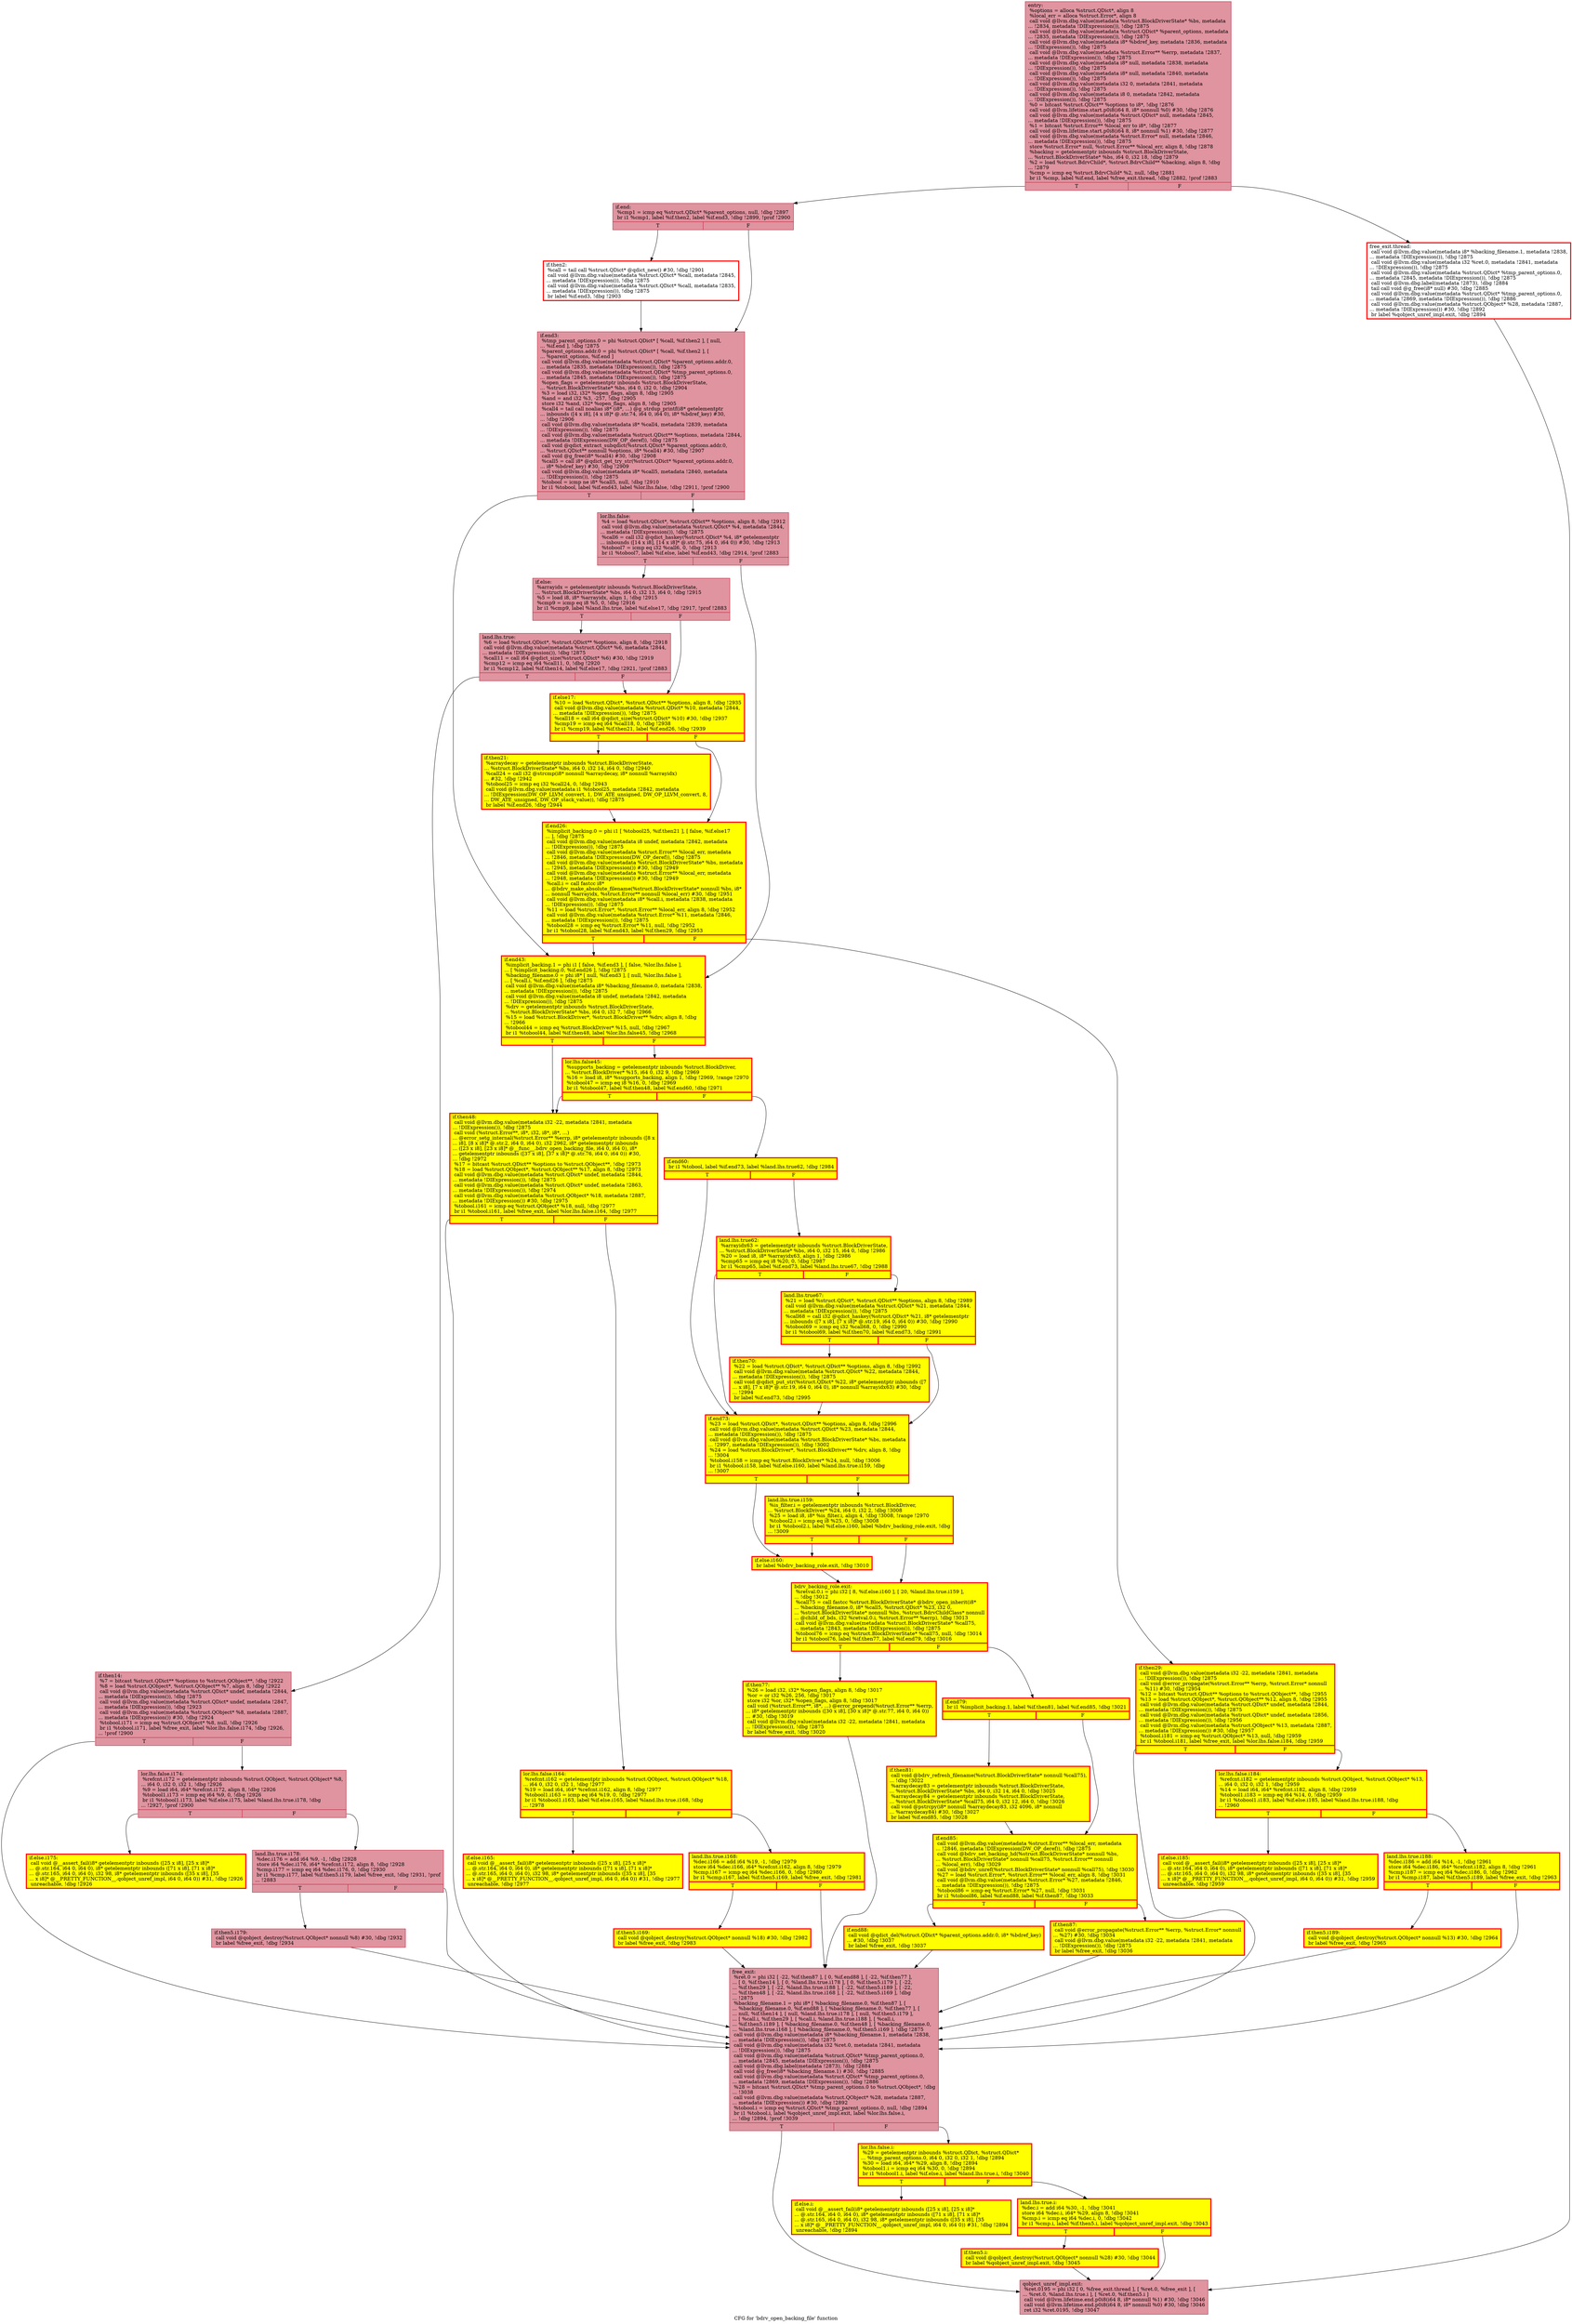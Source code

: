 digraph "CFG for 'bdrv_open_backing_file' function" {
	label="CFG for 'bdrv_open_backing_file' function";

	Node0x55906e3c7a10 [shape=record,color="#b70d28ff", style=filled, fillcolor="#b70d2870",label="{entry:\l  %options = alloca %struct.QDict*, align 8\l  %local_err = alloca %struct.Error*, align 8\l  call void @llvm.dbg.value(metadata %struct.BlockDriverState* %bs, metadata\l... !2834, metadata !DIExpression()), !dbg !2875\l  call void @llvm.dbg.value(metadata %struct.QDict* %parent_options, metadata\l... !2835, metadata !DIExpression()), !dbg !2875\l  call void @llvm.dbg.value(metadata i8* %bdref_key, metadata !2836, metadata\l... !DIExpression()), !dbg !2875\l  call void @llvm.dbg.value(metadata %struct.Error** %errp, metadata !2837,\l... metadata !DIExpression()), !dbg !2875\l  call void @llvm.dbg.value(metadata i8* null, metadata !2838, metadata\l... !DIExpression()), !dbg !2875\l  call void @llvm.dbg.value(metadata i8* null, metadata !2840, metadata\l... !DIExpression()), !dbg !2875\l  call void @llvm.dbg.value(metadata i32 0, metadata !2841, metadata\l... !DIExpression()), !dbg !2875\l  call void @llvm.dbg.value(metadata i8 0, metadata !2842, metadata\l... !DIExpression()), !dbg !2875\l  %0 = bitcast %struct.QDict** %options to i8*, !dbg !2876\l  call void @llvm.lifetime.start.p0i8(i64 8, i8* nonnull %0) #30, !dbg !2876\l  call void @llvm.dbg.value(metadata %struct.QDict* null, metadata !2845,\l... metadata !DIExpression()), !dbg !2875\l  %1 = bitcast %struct.Error** %local_err to i8*, !dbg !2877\l  call void @llvm.lifetime.start.p0i8(i64 8, i8* nonnull %1) #30, !dbg !2877\l  call void @llvm.dbg.value(metadata %struct.Error* null, metadata !2846,\l... metadata !DIExpression()), !dbg !2875\l  store %struct.Error* null, %struct.Error** %local_err, align 8, !dbg !2878\l  %backing = getelementptr inbounds %struct.BlockDriverState,\l... %struct.BlockDriverState* %bs, i64 0, i32 18, !dbg !2879\l  %2 = load %struct.BdrvChild*, %struct.BdrvChild** %backing, align 8, !dbg\l... !2879\l  %cmp = icmp eq %struct.BdrvChild* %2, null, !dbg !2881\l  br i1 %cmp, label %if.end, label %free_exit.thread, !dbg !2882, !prof !2883\l|{<s0>T|<s1>F}}"];
	Node0x55906e3c7a10:s0 -> Node0x55906e2d4330;
	Node0x55906e3c7a10:s1 -> Node0x55906e890fa0;
	Node0x55906e890fa0 [shape=record,penwidth=3.0, color="red",label="{free_exit.thread:                                 \l  call void @llvm.dbg.value(metadata i8* %backing_filename.1, metadata !2838,\l... metadata !DIExpression()), !dbg !2875\l  call void @llvm.dbg.value(metadata i32 %ret.0, metadata !2841, metadata\l... !DIExpression()), !dbg !2875\l  call void @llvm.dbg.value(metadata %struct.QDict* %tmp_parent_options.0,\l... metadata !2845, metadata !DIExpression()), !dbg !2875\l  call void @llvm.dbg.label(metadata !2873), !dbg !2884\l  tail call void @g_free(i8* null) #30, !dbg !2885\l  call void @llvm.dbg.value(metadata %struct.QDict* %tmp_parent_options.0,\l... metadata !2869, metadata !DIExpression()), !dbg !2886\l  call void @llvm.dbg.value(metadata %struct.QObject* %28, metadata !2887,\l... metadata !DIExpression()) #30, !dbg !2892\l  br label %qobject_unref_impl.exit, !dbg !2894\l}"];
	Node0x55906e890fa0 -> Node0x55906e3c90e0;
	Node0x55906e2d4330 [shape=record,color="#b70d28ff", style=filled, fillcolor="#b70d2870",label="{if.end:                                           \l  %cmp1 = icmp eq %struct.QDict* %parent_options, null, !dbg !2897\l  br i1 %cmp1, label %if.then2, label %if.end3, !dbg !2899, !prof !2900\l|{<s0>T|<s1>F}}"];
	Node0x55906e2d4330:s0 -> Node0x55906e3d17f0;
	Node0x55906e2d4330:s1 -> Node0x55906e3d1840;
	Node0x55906e3d17f0 [shape=record,penwidth=3.0, color="red",label="{if.then2:                                         \l  %call = tail call %struct.QDict* @qdict_new() #30, !dbg !2901\l  call void @llvm.dbg.value(metadata %struct.QDict* %call, metadata !2845,\l... metadata !DIExpression()), !dbg !2875\l  call void @llvm.dbg.value(metadata %struct.QDict* %call, metadata !2835,\l... metadata !DIExpression()), !dbg !2875\l  br label %if.end3, !dbg !2903\l}"];
	Node0x55906e3d17f0 -> Node0x55906e3d1840;
	Node0x55906e3d1840 [shape=record,color="#b70d28ff", style=filled, fillcolor="#b70d2870",label="{if.end3:                                          \l  %tmp_parent_options.0 = phi %struct.QDict* [ %call, %if.then2 ], [ null,\l... %if.end ], !dbg !2875\l  %parent_options.addr.0 = phi %struct.QDict* [ %call, %if.then2 ], [\l... %parent_options, %if.end ]\l  call void @llvm.dbg.value(metadata %struct.QDict* %parent_options.addr.0,\l... metadata !2835, metadata !DIExpression()), !dbg !2875\l  call void @llvm.dbg.value(metadata %struct.QDict* %tmp_parent_options.0,\l... metadata !2845, metadata !DIExpression()), !dbg !2875\l  %open_flags = getelementptr inbounds %struct.BlockDriverState,\l... %struct.BlockDriverState* %bs, i64 0, i32 0, !dbg !2904\l  %3 = load i32, i32* %open_flags, align 8, !dbg !2905\l  %and = and i32 %3, -257, !dbg !2905\l  store i32 %and, i32* %open_flags, align 8, !dbg !2905\l  %call4 = tail call noalias i8* (i8*, ...) @g_strdup_printf(i8* getelementptr\l... inbounds ([4 x i8], [4 x i8]* @.str.74, i64 0, i64 0), i8* %bdref_key) #30,\l... !dbg !2906\l  call void @llvm.dbg.value(metadata i8* %call4, metadata !2839, metadata\l... !DIExpression()), !dbg !2875\l  call void @llvm.dbg.value(metadata %struct.QDict** %options, metadata !2844,\l... metadata !DIExpression(DW_OP_deref)), !dbg !2875\l  call void @qdict_extract_subqdict(%struct.QDict* %parent_options.addr.0,\l... %struct.QDict** nonnull %options, i8* %call4) #30, !dbg !2907\l  call void @g_free(i8* %call4) #30, !dbg !2908\l  %call5 = call i8* @qdict_get_try_str(%struct.QDict* %parent_options.addr.0,\l... i8* %bdref_key) #30, !dbg !2909\l  call void @llvm.dbg.value(metadata i8* %call5, metadata !2840, metadata\l... !DIExpression()), !dbg !2875\l  %tobool = icmp ne i8* %call5, null, !dbg !2910\l  br i1 %tobool, label %if.end43, label %lor.lhs.false, !dbg !2911, !prof !2900\l|{<s0>T|<s1>F}}"];
	Node0x55906e3d1840:s0 -> Node0x55906e3d4170;
	Node0x55906e3d1840:s1 -> Node0x55906e3d4210;
	Node0x55906e3d4210 [shape=record,color="#b70d28ff", style=filled, fillcolor="#b70d2870",label="{lor.lhs.false:                                    \l  %4 = load %struct.QDict*, %struct.QDict** %options, align 8, !dbg !2912\l  call void @llvm.dbg.value(metadata %struct.QDict* %4, metadata !2844,\l... metadata !DIExpression()), !dbg !2875\l  %call6 = call i32 @qdict_haskey(%struct.QDict* %4, i8* getelementptr\l... inbounds ([14 x i8], [14 x i8]* @.str.75, i64 0, i64 0)) #30, !dbg !2913\l  %tobool7 = icmp eq i32 %call6, 0, !dbg !2913\l  br i1 %tobool7, label %if.else, label %if.end43, !dbg !2914, !prof !2883\l|{<s0>T|<s1>F}}"];
	Node0x55906e3d4210:s0 -> Node0x55906e3d41c0;
	Node0x55906e3d4210:s1 -> Node0x55906e3d4170;
	Node0x55906e3d41c0 [shape=record,color="#b70d28ff", style=filled, fillcolor="#b70d2870",label="{if.else:                                          \l  %arrayidx = getelementptr inbounds %struct.BlockDriverState,\l... %struct.BlockDriverState* %bs, i64 0, i32 13, i64 0, !dbg !2915\l  %5 = load i8, i8* %arrayidx, align 1, !dbg !2915\l  %cmp9 = icmp eq i8 %5, 0, !dbg !2916\l  br i1 %cmp9, label %land.lhs.true, label %if.else17, !dbg !2917, !prof !2883\l|{<s0>T|<s1>F}}"];
	Node0x55906e3d41c0:s0 -> Node0x55906e3d46a0;
	Node0x55906e3d41c0:s1 -> Node0x55906e3d4fe0;
	Node0x55906e3d46a0 [shape=record,color="#b70d28ff", style=filled, fillcolor="#b70d2870",label="{land.lhs.true:                                    \l  %6 = load %struct.QDict*, %struct.QDict** %options, align 8, !dbg !2918\l  call void @llvm.dbg.value(metadata %struct.QDict* %6, metadata !2844,\l... metadata !DIExpression()), !dbg !2875\l  %call11 = call i64 @qdict_size(%struct.QDict* %6) #30, !dbg !2919\l  %cmp12 = icmp eq i64 %call11, 0, !dbg !2920\l  br i1 %cmp12, label %if.then14, label %if.else17, !dbg !2921, !prof !2883\l|{<s0>T|<s1>F}}"];
	Node0x55906e3d46a0:s0 -> Node0x55906e3d4f40;
	Node0x55906e3d46a0:s1 -> Node0x55906e3d4fe0;
	Node0x55906e3d4f40 [shape=record,color="#b70d28ff", style=filled, fillcolor="#b70d2870",label="{if.then14:                                        \l  %7 = bitcast %struct.QDict** %options to %struct.QObject**, !dbg !2922\l  %8 = load %struct.QObject*, %struct.QObject** %7, align 8, !dbg !2922\l  call void @llvm.dbg.value(metadata %struct.QDict* undef, metadata !2844,\l... metadata !DIExpression()), !dbg !2875\l  call void @llvm.dbg.value(metadata %struct.QDict* undef, metadata !2847,\l... metadata !DIExpression()), !dbg !2923\l  call void @llvm.dbg.value(metadata %struct.QObject* %8, metadata !2887,\l... metadata !DIExpression()) #30, !dbg !2924\l  %tobool.i171 = icmp eq %struct.QObject* %8, null, !dbg !2926\l  br i1 %tobool.i171, label %free_exit, label %lor.lhs.false.i174, !dbg !2926,\l... !prof !2900\l|{<s0>T|<s1>F}}"];
	Node0x55906e3d4f40:s0 -> Node0x55906e3d1640;
	Node0x55906e3d4f40:s1 -> Node0x55906e876480;
	Node0x55906e876480 [shape=record,color="#b70d28ff", style=filled, fillcolor="#b70d2870",label="{lor.lhs.false.i174:                               \l  %refcnt.i172 = getelementptr inbounds %struct.QObject, %struct.QObject* %8,\l... i64 0, i32 0, i32 1, !dbg !2926\l  %9 = load i64, i64* %refcnt.i172, align 8, !dbg !2926\l  %tobool1.i173 = icmp eq i64 %9, 0, !dbg !2926\l  br i1 %tobool1.i173, label %if.else.i175, label %land.lhs.true.i178, !dbg\l... !2927, !prof !2900\l|{<s0>T|<s1>F}}"];
	Node0x55906e876480:s0 -> Node0x55906e503a80;
	Node0x55906e876480:s1 -> Node0x55906e6379d0;
	Node0x55906e503a80 [shape=record,penwidth=3.0, style="filled", color="red", fillcolor="yellow",label="{if.else.i175:                                     \l  call void @__assert_fail(i8* getelementptr inbounds ([25 x i8], [25 x i8]*\l... @.str.164, i64 0, i64 0), i8* getelementptr inbounds ([71 x i8], [71 x i8]*\l... @.str.165, i64 0, i64 0), i32 98, i8* getelementptr inbounds ([35 x i8], [35\l... x i8]* @__PRETTY_FUNCTION__.qobject_unref_impl, i64 0, i64 0)) #31, !dbg !2926\l  unreachable, !dbg !2926\l}"];
	Node0x55906e6379d0 [shape=record,color="#b70d28ff", style=filled, fillcolor="#b70d2870",label="{land.lhs.true.i178:                               \l  %dec.i176 = add i64 %9, -1, !dbg !2928\l  store i64 %dec.i176, i64* %refcnt.i172, align 8, !dbg !2928\l  %cmp.i177 = icmp eq i64 %dec.i176, 0, !dbg !2930\l  br i1 %cmp.i177, label %if.then5.i179, label %free_exit, !dbg !2931, !prof\l... !2883\l|{<s0>T|<s1>F}}"];
	Node0x55906e6379d0:s0 -> Node0x55906e452bd0;
	Node0x55906e6379d0:s1 -> Node0x55906e3d1640;
	Node0x55906e452bd0 [shape=record,color="#b70d28ff", style=filled, fillcolor="#b70d2870",label="{if.then5.i179:                                    \l  call void @qobject_destroy(%struct.QObject* nonnull %8) #30, !dbg !2932\l  br label %free_exit, !dbg !2934\l}"];
	Node0x55906e452bd0 -> Node0x55906e3d1640;
	Node0x55906e3d4fe0 [shape=record,penwidth=3.0, style="filled", color="red", fillcolor="yellow",label="{if.else17:                                        \l  %10 = load %struct.QDict*, %struct.QDict** %options, align 8, !dbg !2935\l  call void @llvm.dbg.value(metadata %struct.QDict* %10, metadata !2844,\l... metadata !DIExpression()), !dbg !2875\l  %call18 = call i64 @qdict_size(%struct.QDict* %10) #30, !dbg !2937\l  %cmp19 = icmp eq i64 %call18, 0, !dbg !2938\l  br i1 %cmp19, label %if.then21, label %if.end26, !dbg !2939\l|{<s0>T|<s1>F}}"];
	Node0x55906e3d4fe0:s0 -> Node0x55906e2c72f0;
	Node0x55906e3d4fe0:s1 -> Node0x55906e2c7340;
	Node0x55906e2c72f0 [shape=record,penwidth=3.0, style="filled", color="red", fillcolor="yellow",label="{if.then21:                                        \l  %arraydecay = getelementptr inbounds %struct.BlockDriverState,\l... %struct.BlockDriverState* %bs, i64 0, i32 14, i64 0, !dbg !2940\l  %call24 = call i32 @strcmp(i8* nonnull %arraydecay, i8* nonnull %arrayidx)\l... #32, !dbg !2942\l  %tobool25 = icmp eq i32 %call24, 0, !dbg !2943\l  call void @llvm.dbg.value(metadata i1 %tobool25, metadata !2842, metadata\l... !DIExpression(DW_OP_LLVM_convert, 1, DW_ATE_unsigned, DW_OP_LLVM_convert, 8,\l... DW_ATE_unsigned, DW_OP_stack_value)), !dbg !2875\l  br label %if.end26, !dbg !2944\l}"];
	Node0x55906e2c72f0 -> Node0x55906e2c7340;
	Node0x55906e2c7340 [shape=record,penwidth=3.0, style="filled", color="red", fillcolor="yellow",label="{if.end26:                                         \l  %implicit_backing.0 = phi i1 [ %tobool25, %if.then21 ], [ false, %if.else17\l... ], !dbg !2875\l  call void @llvm.dbg.value(metadata i8 undef, metadata !2842, metadata\l... !DIExpression()), !dbg !2875\l  call void @llvm.dbg.value(metadata %struct.Error** %local_err, metadata\l... !2846, metadata !DIExpression(DW_OP_deref)), !dbg !2875\l  call void @llvm.dbg.value(metadata %struct.BlockDriverState* %bs, metadata\l... !2945, metadata !DIExpression()) #30, !dbg !2949\l  call void @llvm.dbg.value(metadata %struct.Error** %local_err, metadata\l... !2948, metadata !DIExpression()) #30, !dbg !2949\l  %call.i = call fastcc i8*\l... @bdrv_make_absolute_filename(%struct.BlockDriverState* nonnull %bs, i8*\l... nonnull %arrayidx, %struct.Error** nonnull %local_err) #30, !dbg !2951\l  call void @llvm.dbg.value(metadata i8* %call.i, metadata !2838, metadata\l... !DIExpression()), !dbg !2875\l  %11 = load %struct.Error*, %struct.Error** %local_err, align 8, !dbg !2952\l  call void @llvm.dbg.value(metadata %struct.Error* %11, metadata !2846,\l... metadata !DIExpression()), !dbg !2875\l  %tobool28 = icmp eq %struct.Error* %11, null, !dbg !2952\l  br i1 %tobool28, label %if.end43, label %if.then29, !dbg !2953\l|{<s0>T|<s1>F}}"];
	Node0x55906e2c7340:s0 -> Node0x55906e3d4170;
	Node0x55906e2c7340:s1 -> Node0x55906e2c8600;
	Node0x55906e2c8600 [shape=record,penwidth=3.0, style="filled", color="red", fillcolor="yellow",label="{if.then29:                                        \l  call void @llvm.dbg.value(metadata i32 -22, metadata !2841, metadata\l... !DIExpression()), !dbg !2875\l  call void @error_propagate(%struct.Error** %errp, %struct.Error* nonnull\l... %11) #30, !dbg !2954\l  %12 = bitcast %struct.QDict** %options to %struct.QObject**, !dbg !2955\l  %13 = load %struct.QObject*, %struct.QObject** %12, align 8, !dbg !2955\l  call void @llvm.dbg.value(metadata %struct.QDict* undef, metadata !2844,\l... metadata !DIExpression()), !dbg !2875\l  call void @llvm.dbg.value(metadata %struct.QDict* undef, metadata !2856,\l... metadata !DIExpression()), !dbg !2956\l  call void @llvm.dbg.value(metadata %struct.QObject* %13, metadata !2887,\l... metadata !DIExpression()) #30, !dbg !2957\l  %tobool.i181 = icmp eq %struct.QObject* %13, null, !dbg !2959\l  br i1 %tobool.i181, label %free_exit, label %lor.lhs.false.i184, !dbg !2959\l|{<s0>T|<s1>F}}"];
	Node0x55906e2c8600:s0 -> Node0x55906e3d1640;
	Node0x55906e2c8600:s1 -> Node0x55906e732fc0;
	Node0x55906e732fc0 [shape=record,penwidth=3.0, style="filled", color="red", fillcolor="yellow",label="{lor.lhs.false.i184:                               \l  %refcnt.i182 = getelementptr inbounds %struct.QObject, %struct.QObject* %13,\l... i64 0, i32 0, i32 1, !dbg !2959\l  %14 = load i64, i64* %refcnt.i182, align 8, !dbg !2959\l  %tobool1.i183 = icmp eq i64 %14, 0, !dbg !2959\l  br i1 %tobool1.i183, label %if.else.i185, label %land.lhs.true.i188, !dbg\l... !2960\l|{<s0>T|<s1>F}}"];
	Node0x55906e732fc0:s0 -> Node0x55906e700580;
	Node0x55906e732fc0:s1 -> Node0x55906e25a0b0;
	Node0x55906e700580 [shape=record,penwidth=3.0, style="filled", color="red", fillcolor="yellow",label="{if.else.i185:                                     \l  call void @__assert_fail(i8* getelementptr inbounds ([25 x i8], [25 x i8]*\l... @.str.164, i64 0, i64 0), i8* getelementptr inbounds ([71 x i8], [71 x i8]*\l... @.str.165, i64 0, i64 0), i32 98, i8* getelementptr inbounds ([35 x i8], [35\l... x i8]* @__PRETTY_FUNCTION__.qobject_unref_impl, i64 0, i64 0)) #31, !dbg !2959\l  unreachable, !dbg !2959\l}"];
	Node0x55906e25a0b0 [shape=record,penwidth=3.0, style="filled", color="red", fillcolor="yellow",label="{land.lhs.true.i188:                               \l  %dec.i186 = add i64 %14, -1, !dbg !2961\l  store i64 %dec.i186, i64* %refcnt.i182, align 8, !dbg !2961\l  %cmp.i187 = icmp eq i64 %dec.i186, 0, !dbg !2962\l  br i1 %cmp.i187, label %if.then5.i189, label %free_exit, !dbg !2963\l|{<s0>T|<s1>F}}"];
	Node0x55906e25a0b0:s0 -> Node0x55906e62b6c0;
	Node0x55906e25a0b0:s1 -> Node0x55906e3d1640;
	Node0x55906e62b6c0 [shape=record,penwidth=3.0, style="filled", color="red", fillcolor="yellow",label="{if.then5.i189:                                    \l  call void @qobject_destroy(%struct.QObject* nonnull %13) #30, !dbg !2964\l  br label %free_exit, !dbg !2965\l}"];
	Node0x55906e62b6c0 -> Node0x55906e3d1640;
	Node0x55906e3d4170 [shape=record,penwidth=3.0, style="filled", color="red", fillcolor="yellow",label="{if.end43:                                         \l  %implicit_backing.1 = phi i1 [ false, %if.end3 ], [ false, %lor.lhs.false ],\l... [ %implicit_backing.0, %if.end26 ], !dbg !2875\l  %backing_filename.0 = phi i8* [ null, %if.end3 ], [ null, %lor.lhs.false ],\l... [ %call.i, %if.end26 ], !dbg !2875\l  call void @llvm.dbg.value(metadata i8* %backing_filename.0, metadata !2838,\l... metadata !DIExpression()), !dbg !2875\l  call void @llvm.dbg.value(metadata i8 undef, metadata !2842, metadata\l... !DIExpression()), !dbg !2875\l  %drv = getelementptr inbounds %struct.BlockDriverState,\l... %struct.BlockDriverState* %bs, i64 0, i32 7, !dbg !2966\l  %15 = load %struct.BlockDriver*, %struct.BlockDriver** %drv, align 8, !dbg\l... !2966\l  %tobool44 = icmp eq %struct.BlockDriver* %15, null, !dbg !2967\l  br i1 %tobool44, label %if.then48, label %lor.lhs.false45, !dbg !2968\l|{<s0>T|<s1>F}}"];
	Node0x55906e3d4170:s0 -> Node0x55906e2ca990;
	Node0x55906e3d4170:s1 -> Node0x55906e2caa30;
	Node0x55906e2caa30 [shape=record,penwidth=3.0, style="filled", color="red", fillcolor="yellow",label="{lor.lhs.false45:                                  \l  %supports_backing = getelementptr inbounds %struct.BlockDriver,\l... %struct.BlockDriver* %15, i64 0, i32 9, !dbg !2969\l  %16 = load i8, i8* %supports_backing, align 1, !dbg !2969, !range !2970\l  %tobool47 = icmp eq i8 %16, 0, !dbg !2969\l  br i1 %tobool47, label %if.then48, label %if.end60, !dbg !2971\l|{<s0>T|<s1>F}}"];
	Node0x55906e2caa30:s0 -> Node0x55906e2ca990;
	Node0x55906e2caa30:s1 -> Node0x55906e2ca9e0;
	Node0x55906e2ca990 [shape=record,penwidth=3.0, style="filled", color="red", fillcolor="yellow",label="{if.then48:                                        \l  call void @llvm.dbg.value(metadata i32 -22, metadata !2841, metadata\l... !DIExpression()), !dbg !2875\l  call void (%struct.Error**, i8*, i32, i8*, i8*, ...)\l... @error_setg_internal(%struct.Error** %errp, i8* getelementptr inbounds ([8 x\l... i8], [8 x i8]* @.str.2, i64 0, i64 0), i32 2962, i8* getelementptr inbounds\l... ([23 x i8], [23 x i8]* @__func__.bdrv_open_backing_file, i64 0, i64 0), i8*\l... getelementptr inbounds ([37 x i8], [37 x i8]* @.str.76, i64 0, i64 0)) #30,\l... !dbg !2972\l  %17 = bitcast %struct.QDict** %options to %struct.QObject**, !dbg !2973\l  %18 = load %struct.QObject*, %struct.QObject** %17, align 8, !dbg !2973\l  call void @llvm.dbg.value(metadata %struct.QDict* undef, metadata !2844,\l... metadata !DIExpression()), !dbg !2875\l  call void @llvm.dbg.value(metadata %struct.QDict* undef, metadata !2863,\l... metadata !DIExpression()), !dbg !2974\l  call void @llvm.dbg.value(metadata %struct.QObject* %18, metadata !2887,\l... metadata !DIExpression()) #30, !dbg !2975\l  %tobool.i161 = icmp eq %struct.QObject* %18, null, !dbg !2977\l  br i1 %tobool.i161, label %free_exit, label %lor.lhs.false.i164, !dbg !2977\l|{<s0>T|<s1>F}}"];
	Node0x55906e2ca990:s0 -> Node0x55906e3d1640;
	Node0x55906e2ca990:s1 -> Node0x55906e9e22d0;
	Node0x55906e9e22d0 [shape=record,penwidth=3.0, style="filled", color="red", fillcolor="yellow",label="{lor.lhs.false.i164:                               \l  %refcnt.i162 = getelementptr inbounds %struct.QObject, %struct.QObject* %18,\l... i64 0, i32 0, i32 1, !dbg !2977\l  %19 = load i64, i64* %refcnt.i162, align 8, !dbg !2977\l  %tobool1.i163 = icmp eq i64 %19, 0, !dbg !2977\l  br i1 %tobool1.i163, label %if.else.i165, label %land.lhs.true.i168, !dbg\l... !2978\l|{<s0>T|<s1>F}}"];
	Node0x55906e9e22d0:s0 -> Node0x55906e8c3610;
	Node0x55906e9e22d0:s1 -> Node0x55906e8c1de0;
	Node0x55906e8c3610 [shape=record,penwidth=3.0, style="filled", color="red", fillcolor="yellow",label="{if.else.i165:                                     \l  call void @__assert_fail(i8* getelementptr inbounds ([25 x i8], [25 x i8]*\l... @.str.164, i64 0, i64 0), i8* getelementptr inbounds ([71 x i8], [71 x i8]*\l... @.str.165, i64 0, i64 0), i32 98, i8* getelementptr inbounds ([35 x i8], [35\l... x i8]* @__PRETTY_FUNCTION__.qobject_unref_impl, i64 0, i64 0)) #31, !dbg !2977\l  unreachable, !dbg !2977\l}"];
	Node0x55906e8c1de0 [shape=record,penwidth=3.0, style="filled", color="red", fillcolor="yellow",label="{land.lhs.true.i168:                               \l  %dec.i166 = add i64 %19, -1, !dbg !2979\l  store i64 %dec.i166, i64* %refcnt.i162, align 8, !dbg !2979\l  %cmp.i167 = icmp eq i64 %dec.i166, 0, !dbg !2980\l  br i1 %cmp.i167, label %if.then5.i169, label %free_exit, !dbg !2981\l|{<s0>T|<s1>F}}"];
	Node0x55906e8c1de0:s0 -> Node0x55906e8c3970;
	Node0x55906e8c1de0:s1 -> Node0x55906e3d1640;
	Node0x55906e8c3970 [shape=record,penwidth=3.0, style="filled", color="red", fillcolor="yellow",label="{if.then5.i169:                                    \l  call void @qobject_destroy(%struct.QObject* nonnull %18) #30, !dbg !2982\l  br label %free_exit, !dbg !2983\l}"];
	Node0x55906e8c3970 -> Node0x55906e3d1640;
	Node0x55906e2ca9e0 [shape=record,penwidth=3.0, style="filled", color="red", fillcolor="yellow",label="{if.end60:                                         \l  br i1 %tobool, label %if.end73, label %land.lhs.true62, !dbg !2984\l|{<s0>T|<s1>F}}"];
	Node0x55906e2ca9e0:s0 -> Node0x55906e3e6670;
	Node0x55906e2ca9e0:s1 -> Node0x55906e3e6790;
	Node0x55906e3e6790 [shape=record,penwidth=3.0, style="filled", color="red", fillcolor="yellow",label="{land.lhs.true62:                                  \l  %arrayidx63 = getelementptr inbounds %struct.BlockDriverState,\l... %struct.BlockDriverState* %bs, i64 0, i32 15, i64 0, !dbg !2986\l  %20 = load i8, i8* %arrayidx63, align 1, !dbg !2986\l  %cmp65 = icmp eq i8 %20, 0, !dbg !2987\l  br i1 %cmp65, label %if.end73, label %land.lhs.true67, !dbg !2988\l|{<s0>T|<s1>F}}"];
	Node0x55906e3e6790:s0 -> Node0x55906e3e6670;
	Node0x55906e3e6790:s1 -> Node0x55906e3e66e0;
	Node0x55906e3e66e0 [shape=record,penwidth=3.0, style="filled", color="red", fillcolor="yellow",label="{land.lhs.true67:                                  \l  %21 = load %struct.QDict*, %struct.QDict** %options, align 8, !dbg !2989\l  call void @llvm.dbg.value(metadata %struct.QDict* %21, metadata !2844,\l... metadata !DIExpression()), !dbg !2875\l  %call68 = call i32 @qdict_haskey(%struct.QDict* %21, i8* getelementptr\l... inbounds ([7 x i8], [7 x i8]* @.str.19, i64 0, i64 0)) #30, !dbg !2990\l  %tobool69 = icmp eq i32 %call68, 0, !dbg !2990\l  br i1 %tobool69, label %if.then70, label %if.end73, !dbg !2991\l|{<s0>T|<s1>F}}"];
	Node0x55906e3e66e0:s0 -> Node0x55906e3e6620;
	Node0x55906e3e66e0:s1 -> Node0x55906e3e6670;
	Node0x55906e3e6620 [shape=record,penwidth=3.0, style="filled", color="red", fillcolor="yellow",label="{if.then70:                                        \l  %22 = load %struct.QDict*, %struct.QDict** %options, align 8, !dbg !2992\l  call void @llvm.dbg.value(metadata %struct.QDict* %22, metadata !2844,\l... metadata !DIExpression()), !dbg !2875\l  call void @qdict_put_str(%struct.QDict* %22, i8* getelementptr inbounds ([7\l... x i8], [7 x i8]* @.str.19, i64 0, i64 0), i8* nonnull %arrayidx63) #30, !dbg\l... !2994\l  br label %if.end73, !dbg !2995\l}"];
	Node0x55906e3e6620 -> Node0x55906e3e6670;
	Node0x55906e3e6670 [shape=record,penwidth=3.0, style="filled", color="red", fillcolor="yellow",label="{if.end73:                                         \l  %23 = load %struct.QDict*, %struct.QDict** %options, align 8, !dbg !2996\l  call void @llvm.dbg.value(metadata %struct.QDict* %23, metadata !2844,\l... metadata !DIExpression()), !dbg !2875\l  call void @llvm.dbg.value(metadata %struct.BlockDriverState* %bs, metadata\l... !2997, metadata !DIExpression()), !dbg !3002\l  %24 = load %struct.BlockDriver*, %struct.BlockDriver** %drv, align 8, !dbg\l... !3004\l  %tobool.i158 = icmp eq %struct.BlockDriver* %24, null, !dbg !3006\l  br i1 %tobool.i158, label %if.else.i160, label %land.lhs.true.i159, !dbg\l... !3007\l|{<s0>T|<s1>F}}"];
	Node0x55906e3e6670:s0 -> Node0x55906e8a3d30;
	Node0x55906e3e6670:s1 -> Node0x55906e8b31a0;
	Node0x55906e8b31a0 [shape=record,penwidth=3.0, style="filled", color="red", fillcolor="yellow",label="{land.lhs.true.i159:                               \l  %is_filter.i = getelementptr inbounds %struct.BlockDriver,\l... %struct.BlockDriver* %24, i64 0, i32 2, !dbg !3008\l  %25 = load i8, i8* %is_filter.i, align 4, !dbg !3008, !range !2970\l  %tobool2.i = icmp eq i8 %25, 0, !dbg !3008\l  br i1 %tobool2.i, label %if.else.i160, label %bdrv_backing_role.exit, !dbg\l... !3009\l|{<s0>T|<s1>F}}"];
	Node0x55906e8b31a0:s0 -> Node0x55906e8a3d30;
	Node0x55906e8b31a0:s1 -> Node0x55906e3333f0;
	Node0x55906e8a3d30 [shape=record,penwidth=3.0, style="filled", color="red", fillcolor="yellow",label="{if.else.i160:                                     \l  br label %bdrv_backing_role.exit, !dbg !3010\l}"];
	Node0x55906e8a3d30 -> Node0x55906e3333f0;
	Node0x55906e3333f0 [shape=record,penwidth=3.0, style="filled", color="red", fillcolor="yellow",label="{bdrv_backing_role.exit:                           \l  %retval.0.i = phi i32 [ 8, %if.else.i160 ], [ 20, %land.lhs.true.i159 ],\l... !dbg !3012\l  %call75 = call fastcc %struct.BlockDriverState* @bdrv_open_inherit(i8*\l... %backing_filename.0, i8* %call5, %struct.QDict* %23, i32 0,\l... %struct.BlockDriverState* nonnull %bs, %struct.BdrvChildClass* nonnull\l... @child_of_bds, i32 %retval.0.i, %struct.Error** %errp), !dbg !3013\l  call void @llvm.dbg.value(metadata %struct.BlockDriverState* %call75,\l... metadata !2843, metadata !DIExpression()), !dbg !2875\l  %tobool76 = icmp eq %struct.BlockDriverState* %call75, null, !dbg !3014\l  br i1 %tobool76, label %if.then77, label %if.end79, !dbg !3016\l|{<s0>T|<s1>F}}"];
	Node0x55906e3333f0:s0 -> Node0x55906e3e8360;
	Node0x55906e3333f0:s1 -> Node0x55906e3e8810;
	Node0x55906e3e8360 [shape=record,penwidth=3.0, style="filled", color="red", fillcolor="yellow",label="{if.then77:                                        \l  %26 = load i32, i32* %open_flags, align 8, !dbg !3017\l  %or = or i32 %26, 256, !dbg !3017\l  store i32 %or, i32* %open_flags, align 8, !dbg !3017\l  call void (%struct.Error**, i8*, ...) @error_prepend(%struct.Error** %errp,\l... i8* getelementptr inbounds ([30 x i8], [30 x i8]* @.str.77, i64 0, i64 0))\l... #30, !dbg !3019\l  call void @llvm.dbg.value(metadata i32 -22, metadata !2841, metadata\l... !DIExpression()), !dbg !2875\l  br label %free_exit, !dbg !3020\l}"];
	Node0x55906e3e8360 -> Node0x55906e3d1640;
	Node0x55906e3e8810 [shape=record,penwidth=3.0, style="filled", color="red", fillcolor="yellow",label="{if.end79:                                         \l  br i1 %implicit_backing.1, label %if.then81, label %if.end85, !dbg !3021\l|{<s0>T|<s1>F}}"];
	Node0x55906e3e8810:s0 -> Node0x55906e3e92e0;
	Node0x55906e3e8810:s1 -> Node0x55906e3e9330;
	Node0x55906e3e92e0 [shape=record,penwidth=3.0, style="filled", color="red", fillcolor="yellow",label="{if.then81:                                        \l  call void @bdrv_refresh_filename(%struct.BlockDriverState* nonnull %call75),\l... !dbg !3022\l  %arraydecay83 = getelementptr inbounds %struct.BlockDriverState,\l... %struct.BlockDriverState* %bs, i64 0, i32 14, i64 0, !dbg !3025\l  %arraydecay84 = getelementptr inbounds %struct.BlockDriverState,\l... %struct.BlockDriverState* %call75, i64 0, i32 12, i64 0, !dbg !3026\l  call void @pstrcpy(i8* nonnull %arraydecay83, i32 4096, i8* nonnull\l... %arraydecay84) #30, !dbg !3027\l  br label %if.end85, !dbg !3028\l}"];
	Node0x55906e3e92e0 -> Node0x55906e3e9330;
	Node0x55906e3e9330 [shape=record,penwidth=3.0, style="filled", color="red", fillcolor="yellow",label="{if.end85:                                         \l  call void @llvm.dbg.value(metadata %struct.Error** %local_err, metadata\l... !2846, metadata !DIExpression(DW_OP_deref)), !dbg !2875\l  call void @bdrv_set_backing_hd(%struct.BlockDriverState* nonnull %bs,\l... %struct.BlockDriverState* nonnull %call75, %struct.Error** nonnull\l... %local_err), !dbg !3029\l  call void @bdrv_unref(%struct.BlockDriverState* nonnull %call75), !dbg !3030\l  %27 = load %struct.Error*, %struct.Error** %local_err, align 8, !dbg !3031\l  call void @llvm.dbg.value(metadata %struct.Error* %27, metadata !2846,\l... metadata !DIExpression()), !dbg !2875\l  %tobool86 = icmp eq %struct.Error* %27, null, !dbg !3031\l  br i1 %tobool86, label %if.end88, label %if.then87, !dbg !3033\l|{<s0>T|<s1>F}}"];
	Node0x55906e3e9330:s0 -> Node0x55906e3ebc10;
	Node0x55906e3e9330:s1 -> Node0x55906e3ebbc0;
	Node0x55906e3ebbc0 [shape=record,penwidth=3.0, style="filled", color="red", fillcolor="yellow",label="{if.then87:                                        \l  call void @error_propagate(%struct.Error** %errp, %struct.Error* nonnull\l... %27) #30, !dbg !3034\l  call void @llvm.dbg.value(metadata i32 -22, metadata !2841, metadata\l... !DIExpression()), !dbg !2875\l  br label %free_exit, !dbg !3036\l}"];
	Node0x55906e3ebbc0 -> Node0x55906e3d1640;
	Node0x55906e3ebc10 [shape=record,penwidth=3.0, style="filled", color="red", fillcolor="yellow",label="{if.end88:                                         \l  call void @qdict_del(%struct.QDict* %parent_options.addr.0, i8* %bdref_key)\l... #30, !dbg !3037\l  br label %free_exit, !dbg !3037\l}"];
	Node0x55906e3ebc10 -> Node0x55906e3d1640;
	Node0x55906e3d1640 [shape=record,color="#b70d28ff", style=filled, fillcolor="#b70d2870",label="{free_exit:                                        \l  %ret.0 = phi i32 [ -22, %if.then87 ], [ 0, %if.end88 ], [ -22, %if.then77 ],\l... [ 0, %if.then14 ], [ 0, %land.lhs.true.i178 ], [ 0, %if.then5.i179 ], [ -22,\l... %if.then29 ], [ -22, %land.lhs.true.i188 ], [ -22, %if.then5.i189 ], [ -22,\l... %if.then48 ], [ -22, %land.lhs.true.i168 ], [ -22, %if.then5.i169 ], !dbg\l... !2875\l  %backing_filename.1 = phi i8* [ %backing_filename.0, %if.then87 ], [\l... %backing_filename.0, %if.end88 ], [ %backing_filename.0, %if.then77 ], [\l... null, %if.then14 ], [ null, %land.lhs.true.i178 ], [ null, %if.then5.i179 ],\l... [ %call.i, %if.then29 ], [ %call.i, %land.lhs.true.i188 ], [ %call.i,\l... %if.then5.i189 ], [ %backing_filename.0, %if.then48 ], [ %backing_filename.0,\l... %land.lhs.true.i168 ], [ %backing_filename.0, %if.then5.i169 ], !dbg !2875\l  call void @llvm.dbg.value(metadata i8* %backing_filename.1, metadata !2838,\l... metadata !DIExpression()), !dbg !2875\l  call void @llvm.dbg.value(metadata i32 %ret.0, metadata !2841, metadata\l... !DIExpression()), !dbg !2875\l  call void @llvm.dbg.value(metadata %struct.QDict* %tmp_parent_options.0,\l... metadata !2845, metadata !DIExpression()), !dbg !2875\l  call void @llvm.dbg.label(metadata !2873), !dbg !2884\l  call void @g_free(i8* %backing_filename.1) #30, !dbg !2885\l  call void @llvm.dbg.value(metadata %struct.QDict* %tmp_parent_options.0,\l... metadata !2869, metadata !DIExpression()), !dbg !2886\l  %28 = bitcast %struct.QDict* %tmp_parent_options.0 to %struct.QObject*, !dbg\l... !3038\l  call void @llvm.dbg.value(metadata %struct.QObject* %28, metadata !2887,\l... metadata !DIExpression()) #30, !dbg !2892\l  %tobool.i = icmp eq %struct.QDict* %tmp_parent_options.0, null, !dbg !2894\l  br i1 %tobool.i, label %qobject_unref_impl.exit, label %lor.lhs.false.i,\l... !dbg !2894, !prof !3039\l|{<s0>T|<s1>F}}"];
	Node0x55906e3d1640:s0 -> Node0x55906e3c90e0;
	Node0x55906e3d1640:s1 -> Node0x55906e4bd480;
	Node0x55906e4bd480 [shape=record,penwidth=3.0, style="filled", color="red", fillcolor="yellow",label="{lor.lhs.false.i:                                  \l  %29 = getelementptr inbounds %struct.QDict, %struct.QDict*\l... %tmp_parent_options.0, i64 0, i32 0, i32 1, !dbg !2894\l  %30 = load i64, i64* %29, align 8, !dbg !2894\l  %tobool1.i = icmp eq i64 %30, 0, !dbg !2894\l  br i1 %tobool1.i, label %if.else.i, label %land.lhs.true.i, !dbg !3040\l|{<s0>T|<s1>F}}"];
	Node0x55906e4bd480:s0 -> Node0x55906e959a20;
	Node0x55906e4bd480:s1 -> Node0x55906e2ac890;
	Node0x55906e959a20 [shape=record,penwidth=3.0, style="filled", color="red", fillcolor="yellow",label="{if.else.i:                                        \l  call void @__assert_fail(i8* getelementptr inbounds ([25 x i8], [25 x i8]*\l... @.str.164, i64 0, i64 0), i8* getelementptr inbounds ([71 x i8], [71 x i8]*\l... @.str.165, i64 0, i64 0), i32 98, i8* getelementptr inbounds ([35 x i8], [35\l... x i8]* @__PRETTY_FUNCTION__.qobject_unref_impl, i64 0, i64 0)) #31, !dbg !2894\l  unreachable, !dbg !2894\l}"];
	Node0x55906e2ac890 [shape=record,penwidth=3.0, style="filled", color="red", fillcolor="yellow",label="{land.lhs.true.i:                                  \l  %dec.i = add i64 %30, -1, !dbg !3041\l  store i64 %dec.i, i64* %29, align 8, !dbg !3041\l  %cmp.i = icmp eq i64 %dec.i, 0, !dbg !3042\l  br i1 %cmp.i, label %if.then5.i, label %qobject_unref_impl.exit, !dbg !3043\l|{<s0>T|<s1>F}}"];
	Node0x55906e2ac890:s0 -> Node0x55906e4c5fa0;
	Node0x55906e2ac890:s1 -> Node0x55906e3c90e0;
	Node0x55906e4c5fa0 [shape=record,penwidth=3.0, style="filled", color="red", fillcolor="yellow",label="{if.then5.i:                                       \l  call void @qobject_destroy(%struct.QObject* nonnull %28) #30, !dbg !3044\l  br label %qobject_unref_impl.exit, !dbg !3045\l}"];
	Node0x55906e4c5fa0 -> Node0x55906e3c90e0;
	Node0x55906e3c90e0 [shape=record,color="#b70d28ff", style=filled, fillcolor="#b70d2870",label="{qobject_unref_impl.exit:                          \l  %ret.0195 = phi i32 [ 0, %free_exit.thread ], [ %ret.0, %free_exit ], [\l... %ret.0, %land.lhs.true.i ], [ %ret.0, %if.then5.i ]\l  call void @llvm.lifetime.end.p0i8(i64 8, i8* nonnull %1) #30, !dbg !3046\l  call void @llvm.lifetime.end.p0i8(i64 8, i8* nonnull %0) #30, !dbg !3046\l  ret i32 %ret.0195, !dbg !3047\l}"];
}
